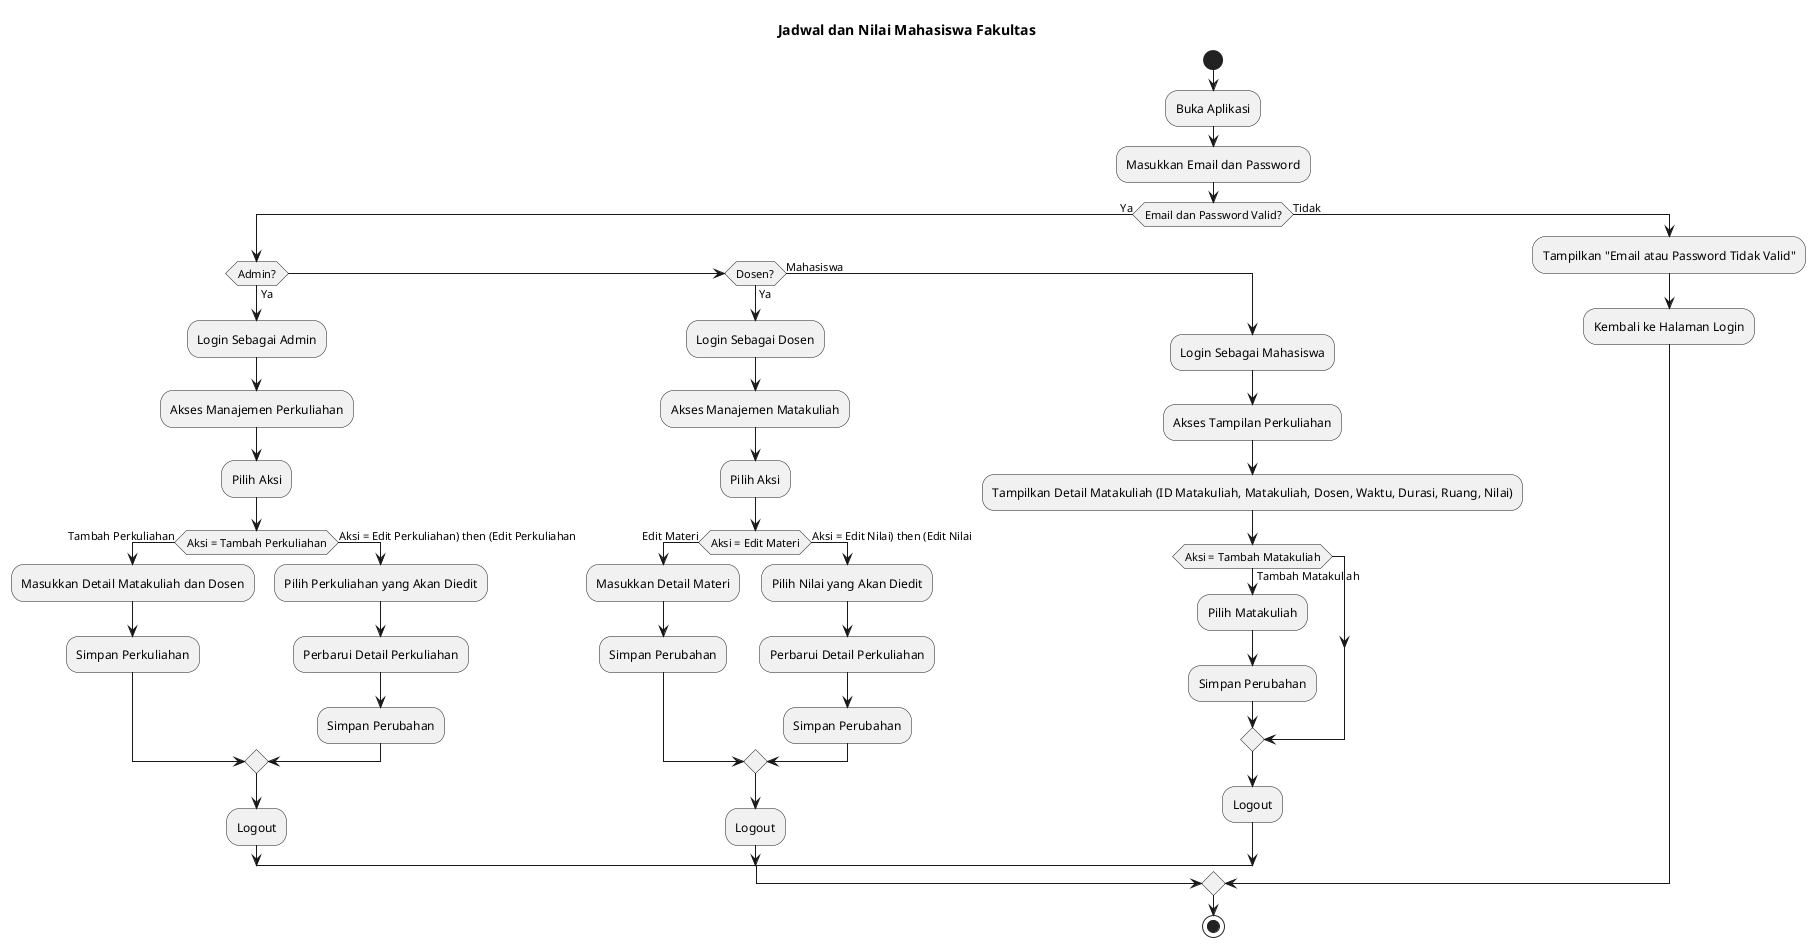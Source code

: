 @startuml fakultas
title Jadwal dan Nilai Mahasiswa Fakultas

start

:Buka Aplikasi;

:Masukkan Email dan Password;

if (Email dan Password Valid?) then (Ya)
    if (Admin?) then (Ya)
        :Login Sebagai Admin;
        :Akses Manajemen Perkuliahan;
        :Pilih Aksi;
        if (Aksi = Tambah Perkuliahan) then (Tambah Perkuliahan)
            :Masukkan Detail Matakuliah dan Dosen;
            :Simpan Perkuliahan;
        else (Aksi = Edit Perkuliahan) then (Edit Perkuliahan)
            :Pilih Perkuliahan yang Akan Diedit;
            :Perbarui Detail Perkuliahan;
            :Simpan Perubahan;
        endif
        :Logout;
    elseif (Dosen?) then (Ya)
        :Login Sebagai Dosen;
        :Akses Manajemen Matakuliah;
        :Pilih Aksi;
        if (Aksi = Edit Materi) then (Edit Materi)
            :Masukkan Detail Materi;
            :Simpan Perubahan;
        else (Aksi = Edit Nilai) then (Edit Nilai)
            :Pilih Nilai yang Akan Diedit;
            :Perbarui Detail Perkuliahan;
            :Simpan Perubahan;
        endif
        :Logout;
    else (Mahasiswa)
        :Login Sebagai Mahasiswa;
        :Akses Tampilan Perkuliahan;
        :Tampilkan Detail Matakuliah (ID Matakuliah, Matakuliah, Dosen, Waktu, Durasi, Ruang, Nilai);
        if (Aksi = Tambah Matakuliah) then (Tambah Matakuliah)
            :Pilih Matakuliah;
            :Simpan Perubahan;
        endif
        :Logout;
    endif
else (Tidak)
    :Tampilkan "Email atau Password Tidak Valid";
    :Kembali ke Halaman Login;
endif

stop

@enduml